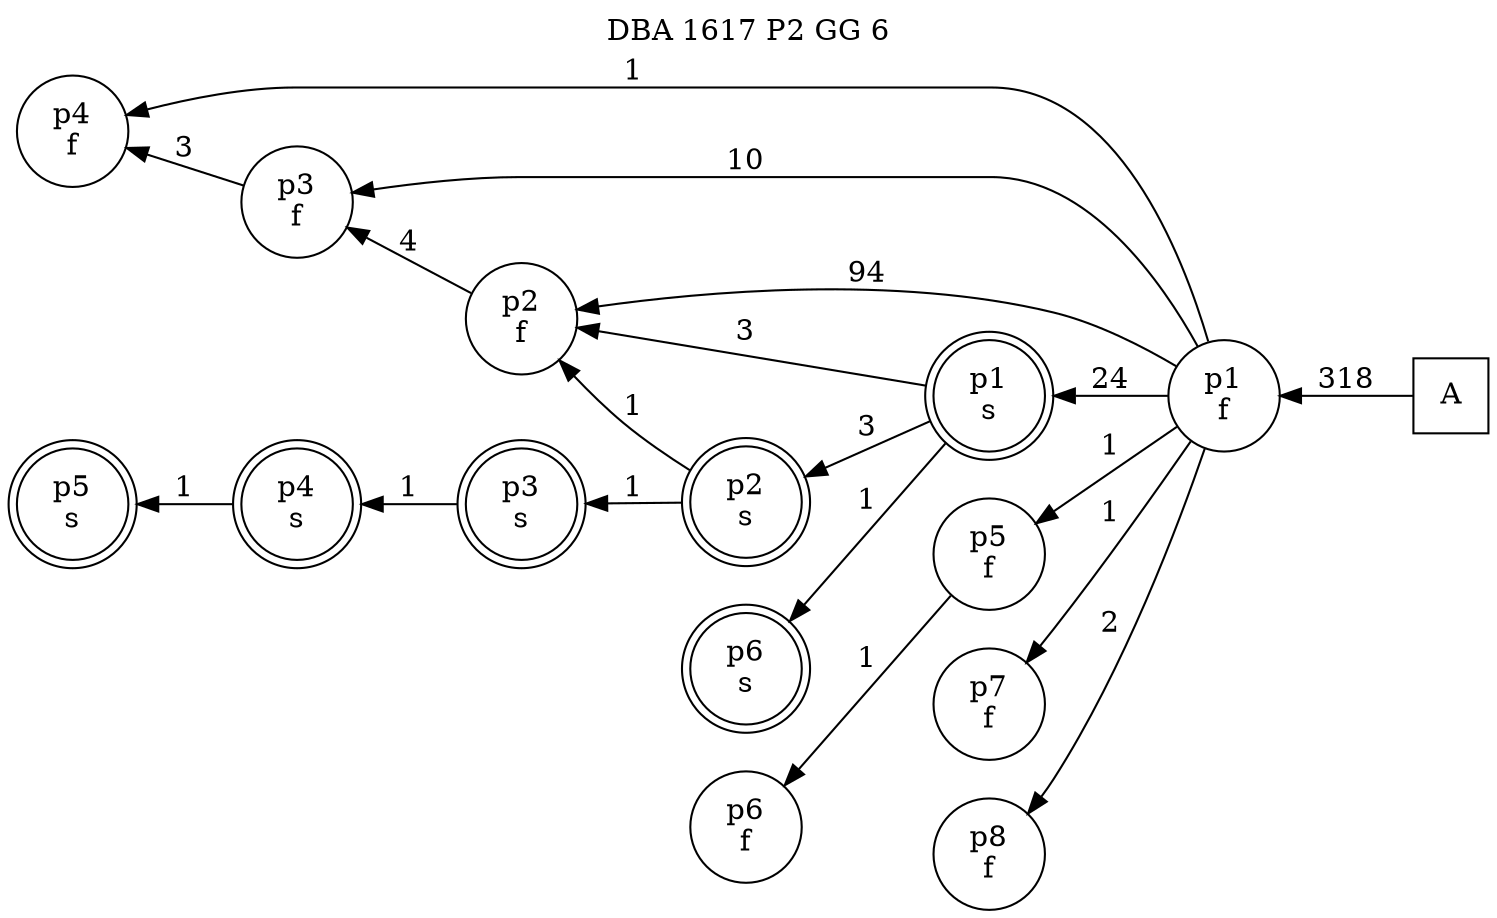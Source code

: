 digraph DBA_1617_P2_GG_6_GOOD {
labelloc="tl"
label= " DBA 1617 P2 GG 6 "
rankdir="RL";
graph [ size=" 10 , 10 !"]

"A" [shape="square" label="A"]
"p1_f" [shape="circle" label="p1
f"]
"p1_s" [shape="doublecircle" label="p1
s"]
"p3_f" [shape="circle" label="p3
f"]
"p2_f" [shape="circle" label="p2
f"]
"p4_f" [shape="circle" label="p4
f"]
"p5_f" [shape="circle" label="p5
f"]
"p6_f" [shape="circle" label="p6
f"]
"p7_f" [shape="circle" label="p7
f"]
"p8_f" [shape="circle" label="p8
f"]
"p2_s" [shape="doublecircle" label="p2
s"]
"p3_s" [shape="doublecircle" label="p3
s"]
"p4_s" [shape="doublecircle" label="p4
s"]
"p5_s" [shape="doublecircle" label="p5
s"]
"p6_s" [shape="doublecircle" label="p6
s"]
"A" -> "p1_f" [ label=318]
"p1_f" -> "p1_s" [ label=24]
"p1_f" -> "p3_f" [ label=10]
"p1_f" -> "p2_f" [ label=94]
"p1_f" -> "p4_f" [ label=1]
"p1_f" -> "p5_f" [ label=1]
"p1_f" -> "p7_f" [ label=1]
"p1_f" -> "p8_f" [ label=2]
"p1_s" -> "p2_f" [ label=3]
"p1_s" -> "p2_s" [ label=3]
"p1_s" -> "p6_s" [ label=1]
"p3_f" -> "p4_f" [ label=3]
"p2_f" -> "p3_f" [ label=4]
"p5_f" -> "p6_f" [ label=1]
"p2_s" -> "p2_f" [ label=1]
"p2_s" -> "p3_s" [ label=1]
"p3_s" -> "p4_s" [ label=1]
"p4_s" -> "p5_s" [ label=1]
}
